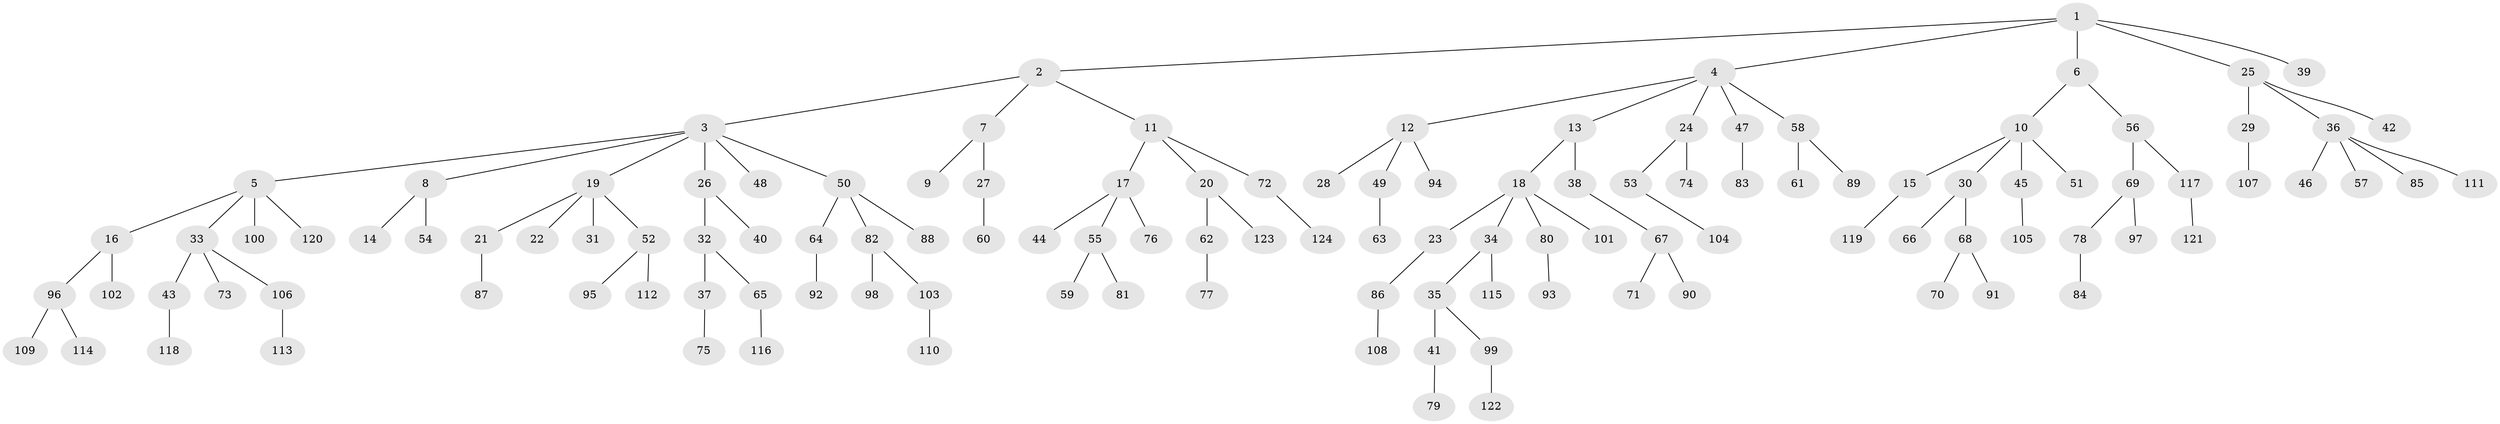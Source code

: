 // Generated by graph-tools (version 1.1) at 2025/53/03/09/25 04:53:19]
// undirected, 124 vertices, 123 edges
graph export_dot {
graph [start="1"]
  node [color=gray90,style=filled];
  1;
  2;
  3;
  4;
  5;
  6;
  7;
  8;
  9;
  10;
  11;
  12;
  13;
  14;
  15;
  16;
  17;
  18;
  19;
  20;
  21;
  22;
  23;
  24;
  25;
  26;
  27;
  28;
  29;
  30;
  31;
  32;
  33;
  34;
  35;
  36;
  37;
  38;
  39;
  40;
  41;
  42;
  43;
  44;
  45;
  46;
  47;
  48;
  49;
  50;
  51;
  52;
  53;
  54;
  55;
  56;
  57;
  58;
  59;
  60;
  61;
  62;
  63;
  64;
  65;
  66;
  67;
  68;
  69;
  70;
  71;
  72;
  73;
  74;
  75;
  76;
  77;
  78;
  79;
  80;
  81;
  82;
  83;
  84;
  85;
  86;
  87;
  88;
  89;
  90;
  91;
  92;
  93;
  94;
  95;
  96;
  97;
  98;
  99;
  100;
  101;
  102;
  103;
  104;
  105;
  106;
  107;
  108;
  109;
  110;
  111;
  112;
  113;
  114;
  115;
  116;
  117;
  118;
  119;
  120;
  121;
  122;
  123;
  124;
  1 -- 2;
  1 -- 4;
  1 -- 6;
  1 -- 25;
  1 -- 39;
  2 -- 3;
  2 -- 7;
  2 -- 11;
  3 -- 5;
  3 -- 8;
  3 -- 19;
  3 -- 26;
  3 -- 48;
  3 -- 50;
  4 -- 12;
  4 -- 13;
  4 -- 24;
  4 -- 47;
  4 -- 58;
  5 -- 16;
  5 -- 33;
  5 -- 100;
  5 -- 120;
  6 -- 10;
  6 -- 56;
  7 -- 9;
  7 -- 27;
  8 -- 14;
  8 -- 54;
  10 -- 15;
  10 -- 30;
  10 -- 45;
  10 -- 51;
  11 -- 17;
  11 -- 20;
  11 -- 72;
  12 -- 28;
  12 -- 49;
  12 -- 94;
  13 -- 18;
  13 -- 38;
  15 -- 119;
  16 -- 96;
  16 -- 102;
  17 -- 44;
  17 -- 55;
  17 -- 76;
  18 -- 23;
  18 -- 34;
  18 -- 80;
  18 -- 101;
  19 -- 21;
  19 -- 22;
  19 -- 31;
  19 -- 52;
  20 -- 62;
  20 -- 123;
  21 -- 87;
  23 -- 86;
  24 -- 53;
  24 -- 74;
  25 -- 29;
  25 -- 36;
  25 -- 42;
  26 -- 32;
  26 -- 40;
  27 -- 60;
  29 -- 107;
  30 -- 66;
  30 -- 68;
  32 -- 37;
  32 -- 65;
  33 -- 43;
  33 -- 73;
  33 -- 106;
  34 -- 35;
  34 -- 115;
  35 -- 41;
  35 -- 99;
  36 -- 46;
  36 -- 57;
  36 -- 85;
  36 -- 111;
  37 -- 75;
  38 -- 67;
  41 -- 79;
  43 -- 118;
  45 -- 105;
  47 -- 83;
  49 -- 63;
  50 -- 64;
  50 -- 82;
  50 -- 88;
  52 -- 95;
  52 -- 112;
  53 -- 104;
  55 -- 59;
  55 -- 81;
  56 -- 69;
  56 -- 117;
  58 -- 61;
  58 -- 89;
  62 -- 77;
  64 -- 92;
  65 -- 116;
  67 -- 71;
  67 -- 90;
  68 -- 70;
  68 -- 91;
  69 -- 78;
  69 -- 97;
  72 -- 124;
  78 -- 84;
  80 -- 93;
  82 -- 98;
  82 -- 103;
  86 -- 108;
  96 -- 109;
  96 -- 114;
  99 -- 122;
  103 -- 110;
  106 -- 113;
  117 -- 121;
}
